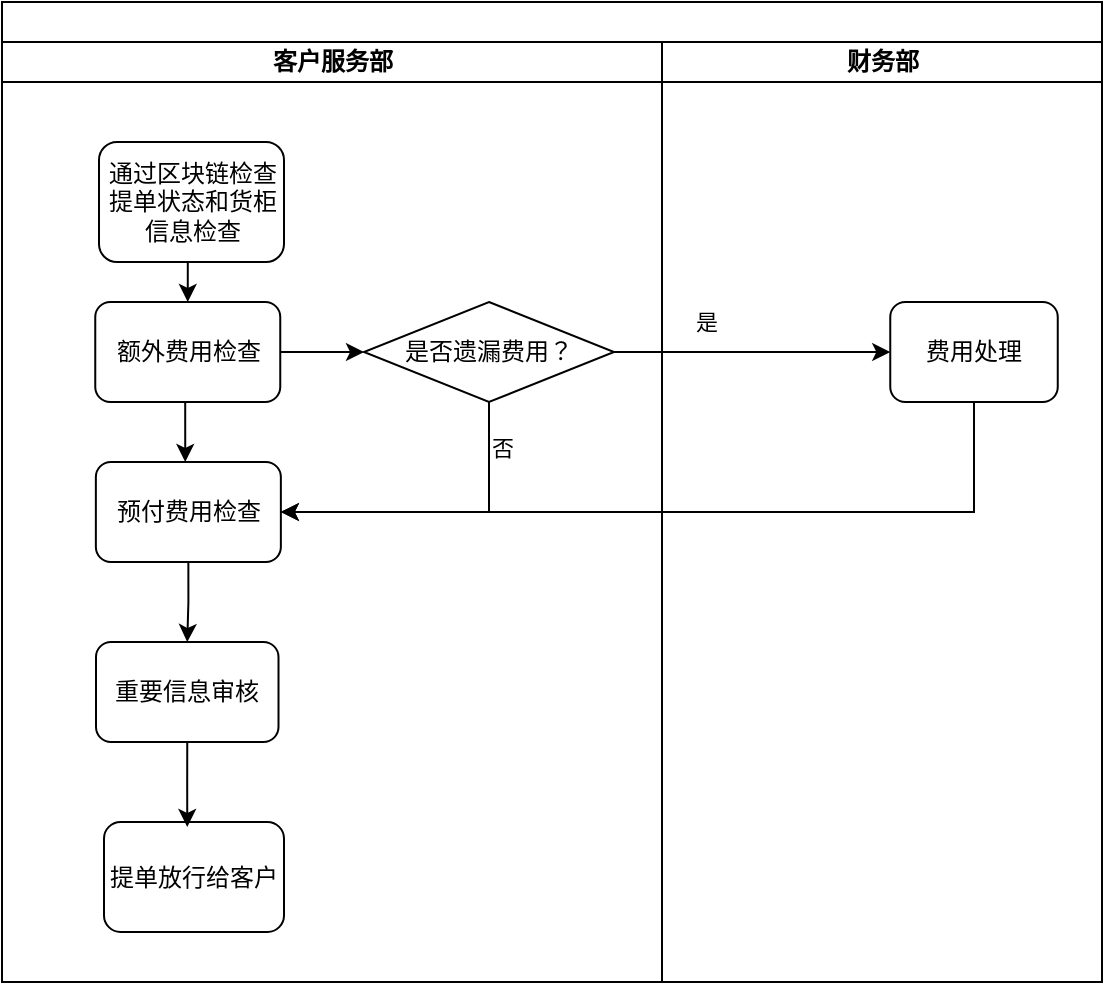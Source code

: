 <mxfile version="22.1.7" type="github">
  <diagram name="Page-1" id="74e2e168-ea6b-b213-b513-2b3c1d86103e">
    <mxGraphModel dx="2774" dy="758" grid="1" gridSize="10" guides="1" tooltips="1" connect="1" arrows="1" fold="1" page="1" pageScale="1" pageWidth="1100" pageHeight="850" background="none" math="0" shadow="0">
      <root>
        <mxCell id="0" />
        <mxCell id="1" parent="0" />
        <mxCell id="oHIPAsq3NtwSI8K_XZwe-1" value="" style="swimlane;html=1;childLayout=stackLayout;startSize=20;rounded=0;shadow=0;labelBackgroundColor=none;strokeWidth=1;fontFamily=Verdana;fontSize=8;align=center;" parent="1" vertex="1">
          <mxGeometry x="-680" y="90" width="550" height="490" as="geometry" />
        </mxCell>
        <mxCell id="oHIPAsq3NtwSI8K_XZwe-2" value="客户服务部" style="swimlane;html=1;startSize=20;" parent="oHIPAsq3NtwSI8K_XZwe-1" vertex="1">
          <mxGeometry y="20" width="330" height="470" as="geometry" />
        </mxCell>
        <mxCell id="oHIPAsq3NtwSI8K_XZwe-13" value="&lt;font style=&quot;font-size: 12px;&quot;&gt;提单放行给客户&lt;/font&gt;" style="rounded=1;whiteSpace=wrap;html=1;shadow=0;labelBackgroundColor=none;strokeWidth=1;fontFamily=Verdana;fontSize=8;align=center;" parent="oHIPAsq3NtwSI8K_XZwe-2" vertex="1">
          <mxGeometry x="51" y="390" width="90" height="55" as="geometry" />
        </mxCell>
        <mxCell id="CdDaqebX61LuyEtHYkY_-5" style="edgeStyle=orthogonalEdgeStyle;rounded=0;orthogonalLoop=1;jettySize=auto;html=1;exitX=0.5;exitY=1;exitDx=0;exitDy=0;entryX=0.5;entryY=0;entryDx=0;entryDy=0;" parent="oHIPAsq3NtwSI8K_XZwe-2" source="oHIPAsq3NtwSI8K_XZwe-4" edge="1">
          <mxGeometry relative="1" as="geometry">
            <mxPoint x="91.625" y="210" as="targetPoint" />
          </mxGeometry>
        </mxCell>
        <mxCell id="CdDaqebX61LuyEtHYkY_-10" style="edgeStyle=orthogonalEdgeStyle;rounded=0;orthogonalLoop=1;jettySize=auto;html=1;exitX=1;exitY=0.5;exitDx=0;exitDy=0;entryX=0;entryY=0.5;entryDx=0;entryDy=0;" parent="oHIPAsq3NtwSI8K_XZwe-2" source="oHIPAsq3NtwSI8K_XZwe-4" target="CdDaqebX61LuyEtHYkY_-7" edge="1">
          <mxGeometry relative="1" as="geometry" />
        </mxCell>
        <mxCell id="oHIPAsq3NtwSI8K_XZwe-4" value="&lt;font style=&quot;font-size: 12px;&quot;&gt;额外费用检查&lt;/font&gt;" style="rounded=1;whiteSpace=wrap;html=1;shadow=0;labelBackgroundColor=none;strokeWidth=1;fontFamily=Verdana;fontSize=8;align=center;" parent="oHIPAsq3NtwSI8K_XZwe-2" vertex="1">
          <mxGeometry x="46.63" y="130" width="92.5" height="50" as="geometry" />
        </mxCell>
        <mxCell id="CdDaqebX61LuyEtHYkY_-19" style="edgeStyle=orthogonalEdgeStyle;rounded=0;orthogonalLoop=1;jettySize=auto;html=1;exitX=0.5;exitY=1;exitDx=0;exitDy=0;entryX=0.5;entryY=0;entryDx=0;entryDy=0;" parent="oHIPAsq3NtwSI8K_XZwe-2" source="oHIPAsq3NtwSI8K_XZwe-12" edge="1">
          <mxGeometry relative="1" as="geometry">
            <mxPoint x="92.63" y="392.5" as="targetPoint" />
          </mxGeometry>
        </mxCell>
        <mxCell id="oHIPAsq3NtwSI8K_XZwe-12" value="&lt;font style=&quot;font-size: 12px;&quot;&gt;重要信息审核&lt;/font&gt;" style="rounded=1;whiteSpace=wrap;html=1;shadow=0;labelBackgroundColor=none;strokeWidth=1;fontFamily=Verdana;fontSize=8;align=center;" parent="oHIPAsq3NtwSI8K_XZwe-2" vertex="1">
          <mxGeometry x="47" y="300" width="91.25" height="50" as="geometry" />
        </mxCell>
        <mxCell id="CdDaqebX61LuyEtHYkY_-3" style="edgeStyle=orthogonalEdgeStyle;rounded=0;orthogonalLoop=1;jettySize=auto;html=1;exitX=0.5;exitY=1;exitDx=0;exitDy=0;entryX=0.5;entryY=0;entryDx=0;entryDy=0;" parent="oHIPAsq3NtwSI8K_XZwe-2" source="oHIPAsq3NtwSI8K_XZwe-14" target="oHIPAsq3NtwSI8K_XZwe-4" edge="1">
          <mxGeometry relative="1" as="geometry" />
        </mxCell>
        <mxCell id="oHIPAsq3NtwSI8K_XZwe-14" value="&lt;font style=&quot;font-size: 12px;&quot;&gt;通过区块链检查提单状态和货柜信息检查&lt;/font&gt;" style="rounded=1;whiteSpace=wrap;html=1;shadow=0;labelBackgroundColor=none;strokeWidth=1;fontFamily=Verdana;fontSize=8;align=center;" parent="oHIPAsq3NtwSI8K_XZwe-2" vertex="1">
          <mxGeometry x="48.5" y="50" width="92.5" height="60" as="geometry" />
        </mxCell>
        <mxCell id="CdDaqebX61LuyEtHYkY_-18" style="edgeStyle=orthogonalEdgeStyle;rounded=0;orthogonalLoop=1;jettySize=auto;html=1;exitX=0.5;exitY=1;exitDx=0;exitDy=0;entryX=0.5;entryY=0;entryDx=0;entryDy=0;" parent="oHIPAsq3NtwSI8K_XZwe-2" source="CdDaqebX61LuyEtHYkY_-6" target="oHIPAsq3NtwSI8K_XZwe-12" edge="1">
          <mxGeometry relative="1" as="geometry" />
        </mxCell>
        <mxCell id="CdDaqebX61LuyEtHYkY_-6" value="&lt;font style=&quot;font-size: 12px;&quot;&gt;预付费用检查&lt;/font&gt;" style="rounded=1;whiteSpace=wrap;html=1;shadow=0;labelBackgroundColor=none;strokeWidth=1;fontFamily=Verdana;fontSize=8;align=center;" parent="oHIPAsq3NtwSI8K_XZwe-2" vertex="1">
          <mxGeometry x="46.93" y="210" width="92.5" height="50" as="geometry" />
        </mxCell>
        <mxCell id="CdDaqebX61LuyEtHYkY_-16" style="edgeStyle=orthogonalEdgeStyle;rounded=0;orthogonalLoop=1;jettySize=auto;html=1;exitX=0.5;exitY=1;exitDx=0;exitDy=0;entryX=1;entryY=0.5;entryDx=0;entryDy=0;" parent="oHIPAsq3NtwSI8K_XZwe-2" source="CdDaqebX61LuyEtHYkY_-7" target="CdDaqebX61LuyEtHYkY_-6" edge="1">
          <mxGeometry relative="1" as="geometry" />
        </mxCell>
        <mxCell id="CdDaqebX61LuyEtHYkY_-17" value="否" style="edgeLabel;html=1;align=center;verticalAlign=middle;resizable=0;points=[];" parent="CdDaqebX61LuyEtHYkY_-16" vertex="1" connectable="0">
          <mxGeometry x="-0.711" y="6" relative="1" as="geometry">
            <mxPoint as="offset" />
          </mxGeometry>
        </mxCell>
        <mxCell id="CdDaqebX61LuyEtHYkY_-7" value="是否遗漏费用？" style="rhombus;whiteSpace=wrap;html=1;" parent="oHIPAsq3NtwSI8K_XZwe-2" vertex="1">
          <mxGeometry x="181" y="130" width="125" height="50" as="geometry" />
        </mxCell>
        <mxCell id="CdDaqebX61LuyEtHYkY_-11" value="&lt;font style=&quot;font-size: 12px;&quot;&gt;费用处理&lt;/font&gt;" style="rounded=1;whiteSpace=wrap;html=1;shadow=0;labelBackgroundColor=none;strokeWidth=1;fontFamily=Verdana;fontSize=8;align=center;" parent="oHIPAsq3NtwSI8K_XZwe-2" vertex="1">
          <mxGeometry x="444.13" y="130" width="83.75" height="50" as="geometry" />
        </mxCell>
        <mxCell id="CdDaqebX61LuyEtHYkY_-13" style="edgeStyle=orthogonalEdgeStyle;rounded=0;orthogonalLoop=1;jettySize=auto;html=1;exitX=1;exitY=0.5;exitDx=0;exitDy=0;entryX=0;entryY=0.5;entryDx=0;entryDy=0;" parent="oHIPAsq3NtwSI8K_XZwe-2" source="CdDaqebX61LuyEtHYkY_-7" target="CdDaqebX61LuyEtHYkY_-11" edge="1">
          <mxGeometry relative="1" as="geometry" />
        </mxCell>
        <mxCell id="CdDaqebX61LuyEtHYkY_-14" value="是" style="edgeLabel;html=1;align=center;verticalAlign=middle;resizable=0;points=[];" parent="CdDaqebX61LuyEtHYkY_-13" vertex="1" connectable="0">
          <mxGeometry x="-0.334" y="1" relative="1" as="geometry">
            <mxPoint y="-14" as="offset" />
          </mxGeometry>
        </mxCell>
        <mxCell id="CdDaqebX61LuyEtHYkY_-15" style="edgeStyle=orthogonalEdgeStyle;rounded=0;orthogonalLoop=1;jettySize=auto;html=1;exitX=0.5;exitY=1;exitDx=0;exitDy=0;entryX=1;entryY=0.5;entryDx=0;entryDy=0;" parent="oHIPAsq3NtwSI8K_XZwe-2" source="CdDaqebX61LuyEtHYkY_-11" target="CdDaqebX61LuyEtHYkY_-6" edge="1">
          <mxGeometry relative="1" as="geometry" />
        </mxCell>
        <mxCell id="oHIPAsq3NtwSI8K_XZwe-37" value="财务部" style="swimlane;html=1;startSize=20;" parent="oHIPAsq3NtwSI8K_XZwe-1" vertex="1">
          <mxGeometry x="330" y="20" width="220" height="470" as="geometry" />
        </mxCell>
      </root>
    </mxGraphModel>
  </diagram>
</mxfile>
